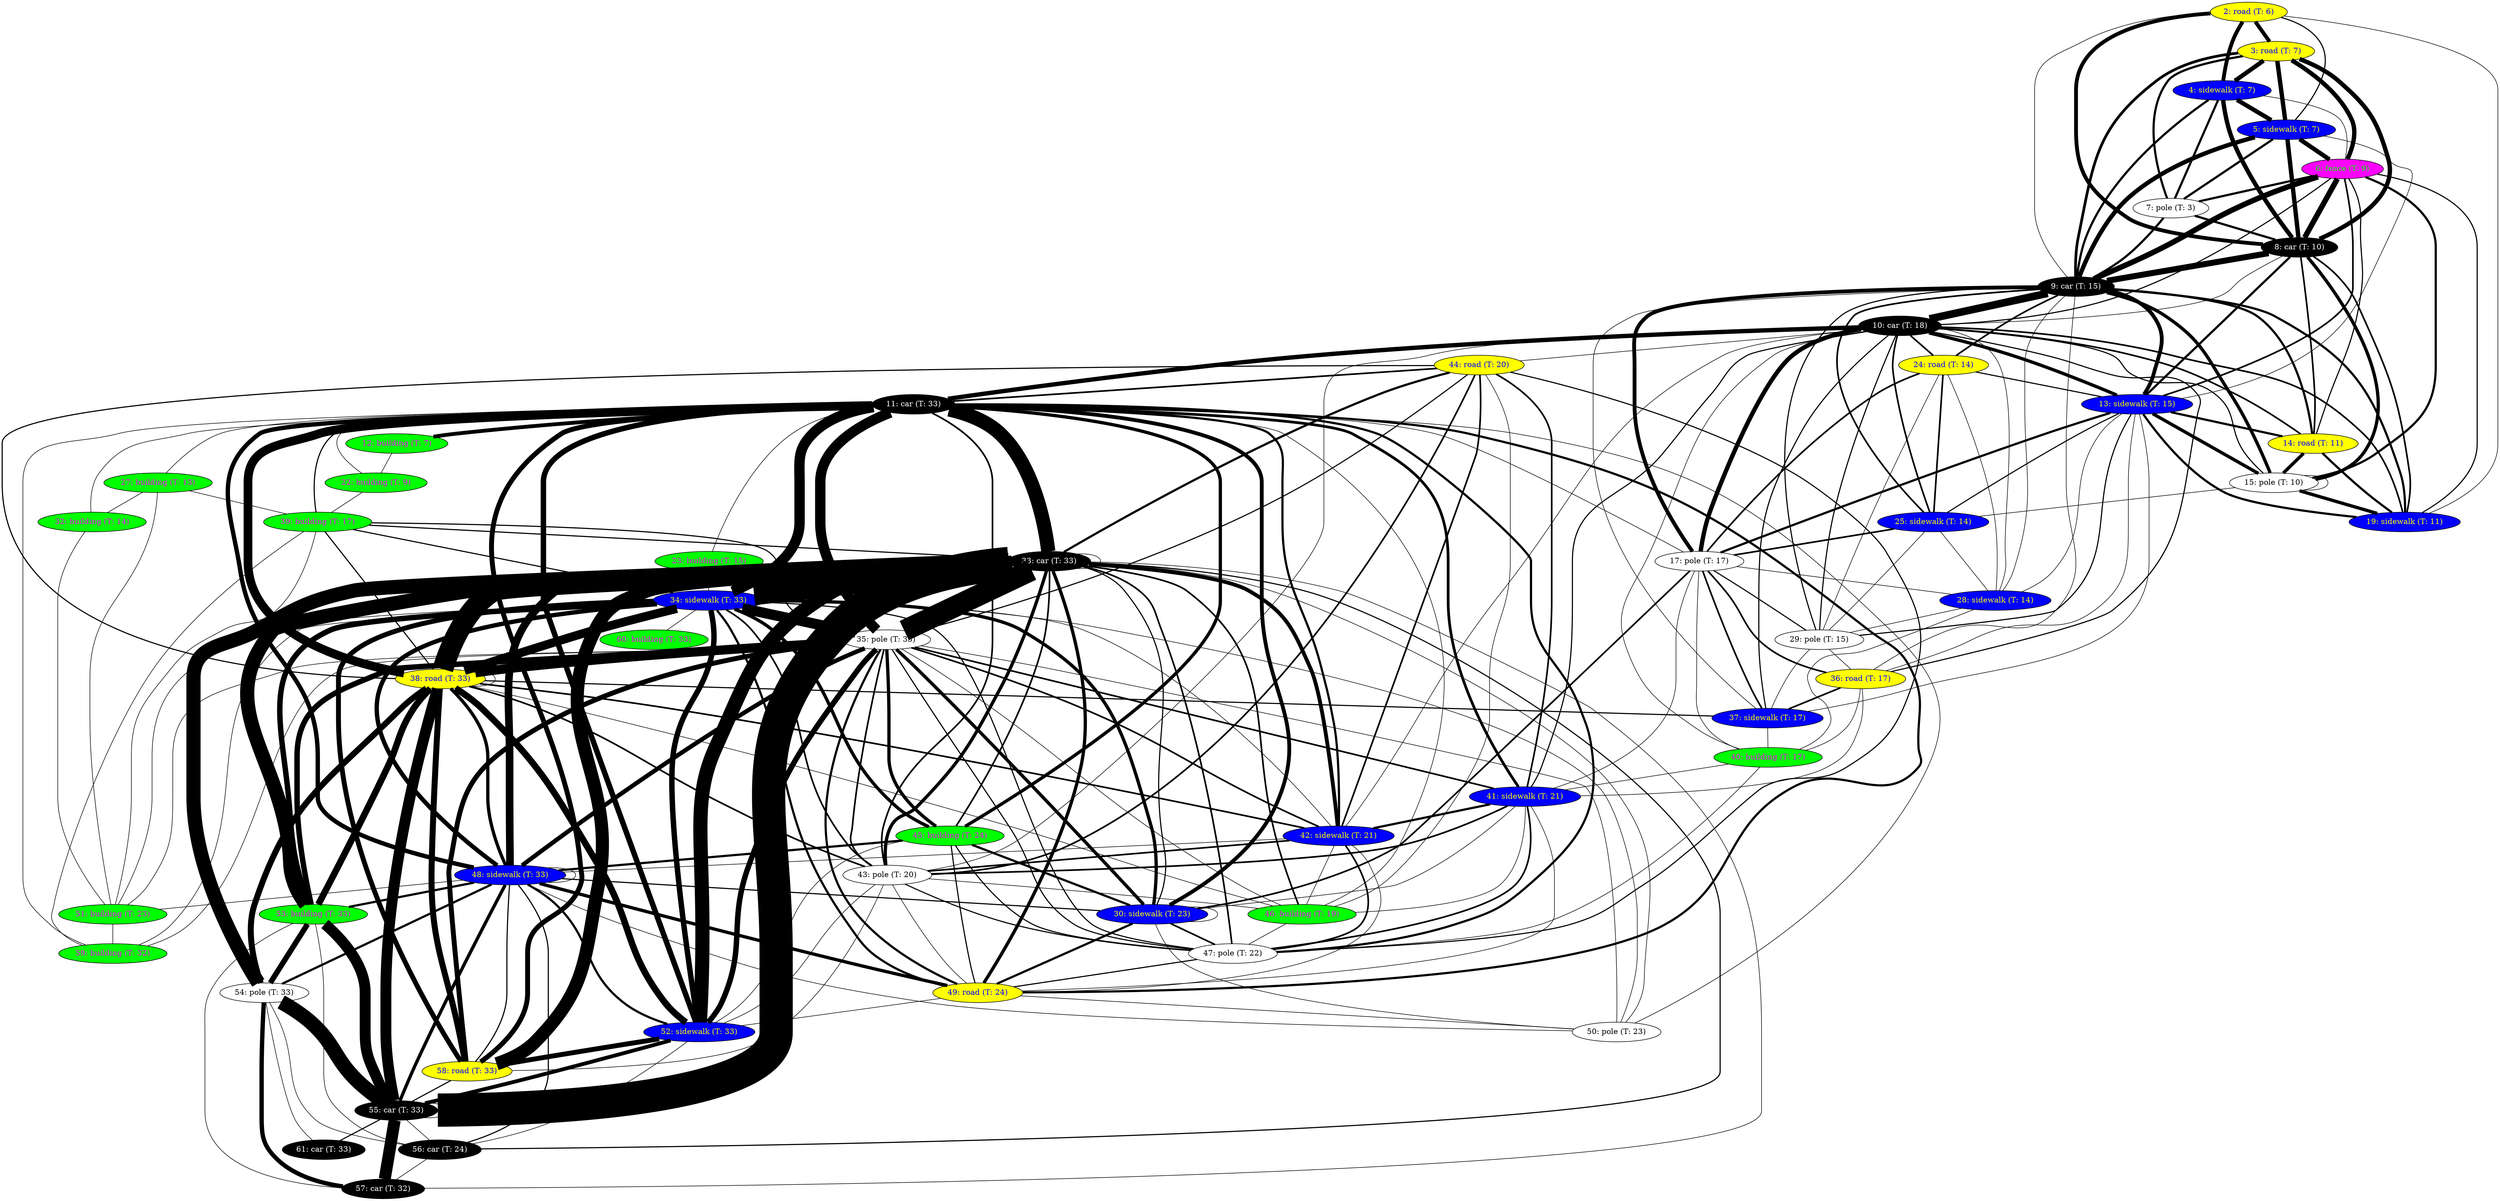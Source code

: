 // Num vertices: 54
// Num edges: 273
graph semantic_graph {
	2 [ label="2: road (T: 6)", fillcolor="#ffff00", fontcolor="#0000ff", pos = "36.7961, 109.279!", style=filled ] // 3D pos: 36.7961 109.279 2.03078 // Observers: 0,12,24,36,48,59,70,
	3 [ label="3: road (T: 7)", fillcolor="#ffff00", fontcolor="#0000ff", pos = "41.6661, 117.603!", style=filled ] // 3D pos: 41.6661 117.603 1.64887 // Observers: 0,12,24,36,48,59,70,81,
	4 [ label="4: sidewalk (T: 7)", fillcolor="#0000ff", fontcolor="#ffff00", pos = "40.5729, 113.919!", style=filled ] // 3D pos: 40.5729 113.919 2.08202 // Observers: 0,12,24,36,48,59,70,81,
	5 [ label="5: sidewalk (T: 7)", fillcolor="#0000ff", fontcolor="#ffff00", pos = "39.7301, 122.02!", style=filled ] // 3D pos: 39.7301  122.02 2.08752 // Observers: 0,12,24,36,48,59,70,81,
	6 [ label="6: fence (T: 9)", fillcolor="#ff00ff", fontcolor="#00ff00", pos = "35.3698, 126.427!", style=filled ] // 3D pos: 35.3698 126.427  2.7455 // Observers: 0,12,24,36,48,59,70,81,92,106,
	7 [ label="7: pole (T: 3)", fillcolor="#ffffff", fontcolor="#000000", pos = "40.7771, 121.359!", style=filled ] // 3D pos: 40.7771 121.359 2.32973 // Observers: 0,12,24,36,
	8 [ label="8: car (T: 10)", fillcolor="#000000", fontcolor="#ffffff", pos = "36.3176, 120.909!", style=filled ] // 3D pos: 36.3176 120.909 2.31108 // Observers: 0,12,24,36,48,59,70,81,92,106,120,
	9 [ label="9: car (T: 15)", fillcolor="#000000", fontcolor="#ffffff", pos = "29.7477, 120.81!", style=filled ] // 3D pos: 29.7477  120.81 2.33007 // Observers: 0,12,24,36,48,59,70,81,92,106,120,132,149,157,170,
	10 [ label="10: car (T: 18)", fillcolor="#000000", fontcolor="#ffffff", pos = "22.5979, 120.637!", style=filled ] // 3D pos: 22.5979 120.637 2.38508 // Observers: 0,12,24,36,48,59,70,81,106,120,132,149,157,170,185,210,
	11 [ label="11: car (T: 33)", fillcolor="#000000", fontcolor="#ffffff", pos = "6.30613, 119.093!", style=filled ] // 3D pos: 6.30613 119.093 2.39058 // Observers: 0,12,24,36,48,59,70,81,170,185,197,210,222,237,250,262,273,285,301,320,338,356,374,389,405,422,437,
	12 [ label="12: building (T: 7)", fillcolor="#00ff00", fontcolor="#ff00ff", pos = "4.7421, 112.976!", style=filled ] // 3D pos:  4.7421 112.976 12.6003 // Observers: 12,12,24,36,48,59,70,81,
	13 [ label="13: sidewalk (T: 15)", fillcolor="#0000ff", fontcolor="#ffff00", pos = "26.5966, 123.624!", style=filled ] // 3D pos: 26.5966 123.624  1.8158 // Observers: 81,81,92,106,120,132,157,170,
	14 [ label="14: road (T: 11)", fillcolor="#ffff00", fontcolor="#0000ff", pos = "36.5167, 117.516!", style=filled ] // 3D pos: 36.5167 117.516 1.63895 // Observers: 92,92,106,120,132,
	15 [ label="15: pole (T: 10)", fillcolor="#ffffff", fontcolor="#000000", pos = "33.0259, 113.016!", style=filled ] // 3D pos: 33.0259 113.016  2.1818 // Observers: 92,92,106,106,106,120,120,
	17 [ label="17: pole (T: 17)", fillcolor="#ffffff", fontcolor="#000000", pos = "19.068, 122.329!", style=filled ] // 3D pos:  19.068 122.329 6.60728 // Observers: 92,92,106,120,132,149,157,170,185,197,
	19 [ label="19: sidewalk (T: 11)", fillcolor="#0000ff", fontcolor="#ffff00", pos = "35.1822, 113.948!", style=filled ] // 3D pos: 35.1822 113.948 2.04236 // Observers: 92,92,106,120,132,
	22 [ label="22: building (T: 9)", fillcolor="#00ff00", fontcolor="#ff00ff", pos = "1.26734, 113.66!", style=filled ] // 3D pos: 1.26734  113.66 11.5494 // Observers: 92,92,
	23 [ label="23: building (T: 15)", fillcolor="#00ff00", fontcolor="#ff00ff", pos = "-14.8492, 114.177!", style=filled ] // 3D pos: -14.8492 114.177 13.1562 // Observers: 141,
	24 [ label="24: road (T: 14)", fillcolor="#ffff00", fontcolor="#0000ff", pos = "30.2084, 117.479!", style=filled ] // 3D pos: 30.2084 117.479   1.634 // Observers: 141,149,157,
	25 [ label="25: sidewalk (T: 14)", fillcolor="#0000ff", fontcolor="#ffff00", pos = "28.9583, 114.081!", style=filled ] // 3D pos: 28.9583 114.081 2.03383 // Observers: 141,149,157,
	27 [ label="27: building (T: 13)", fillcolor="#00ff00", fontcolor="#ff00ff", pos = "-4.47406, 112.941!", style=filled ] // 3D pos: -4.47406 112.941  11.009 // Observers: 149,149,
	28 [ label="28: sidewalk (T: 14)", fillcolor="#0000ff", fontcolor="#ffff00", pos = "21.0935, 123.327!", style=filled ] // 3D pos: 21.0935 123.327 1.95101 // Observers: 157,157,
	29 [ label="29: pole (T: 15)", fillcolor="#ffffff", fontcolor="#000000", pos = "23.6705, 121.896!", style=filled ] // 3D pos: 23.6705 121.896 2.29383 // Observers: 157,157,170,
	30 [ label="30: sidewalk (T: 23)", fillcolor="#0000ff", fontcolor="#ffff00", pos = "6.60702, 123.481!", style=filled ] // 3D pos: 6.60702 123.481 1.75484 // Observers: 157,157,170,185,250,262,262,273,
	32 [ label="32: building (T: 14)", fillcolor="#00ff00", fontcolor="#ff00ff", pos = "-8.74272, 113.666!", style=filled ] // 3D pos: -8.74272 113.666  11.293 // Observers: 157,157,
	33 [ label="33: car (T: 33)", fillcolor="#000000", fontcolor="#ffffff", pos = "7.99192, 108.31!", style=filled ] // 3D pos: 7.99192  108.31 2.29295 // Observers: 157,157,185,197,210,222,222,222,237,237,250,262,273,273,285,285,301,301,320,320,320,338,338,338,356,356,356,356,374,374,389,389,389,405,405,405,422,422,437,437,
	34 [ label="34: sidewalk (T: 33)", fillcolor="#0000ff", fontcolor="#ffff00", pos = "1.63219, 116.204!", style=filled ] // 3D pos: 1.63219 116.204 1.71343 // Observers: 170,170,185,197,210,222,237,250,262,273,285,301,320,338,356,374,389,405,422,437,
	35 [ label="35: pole (T: 33)", fillcolor="#ffffff", fontcolor="#000000", pos = "4.53143, 114.276!", style=filled ] // 3D pos: 4.53143 114.276  4.8441 // Observers: 170,170,185,197,210,222,237,250,262,273,285,301,320,338,356,374,389,405,422,437,
	36 [ label="36: road (T: 17)", fillcolor="#ffff00", fontcolor="#0000ff", pos = "24.5154, 117.495!", style=filled ] // 3D pos: 24.5154 117.495   1.617 // Observers: 170,170,185,197,
	37 [ label="37: sidewalk (T: 17)", fillcolor="#0000ff", fontcolor="#ffff00", pos = "23.7472, 114.168!", style=filled ] // 3D pos: 23.7472 114.168 2.08192 // Observers: 170,170,185,197,
	38 [ label="38: road (T: 33)", fillcolor="#ffff00", fontcolor="#0000ff", pos = "8.71011, 108.904!", style=filled ] // 3D pos: 8.71011 108.904 1.66891 // Observers: 170,170,185,197,210,222,237,301,301,301,301,320,320,338,356,405,405,437,
	39 [ label="39: building (T: 17)", fillcolor="#00ff00", fontcolor="#ff00ff", pos = "-1.87576, 113.734!", style=filled ] // 3D pos: -1.87576 113.734 8.95264 // Observers: 185,185,197,
	40 [ label="40: building (T: 17)", fillcolor="#00ff00", fontcolor="#ff00ff", pos = "18.0031, 123.427!", style=filled ] // 3D pos: 18.0031 123.427 4.25153 // Observers: 197,197,
	41 [ label="41: sidewalk (T: 21)", fillcolor="#0000ff", fontcolor="#ffff00", pos = "11.9352, 123.474!", style=filled ] // 3D pos: 11.9352 123.474  1.8475 // Observers: 197,197,210,222,237,250,
	42 [ label="42: sidewalk (T: 21)", fillcolor="#0000ff", fontcolor="#ffff00", pos = "18.1846, 114.103!", style=filled ] // 3D pos: 18.1846 114.103 2.07791 // Observers: 210,210,222,237,250,
	43 [ label="43: pole (T: 20)", fillcolor="#ffffff", fontcolor="#000000", pos = "13.642, 113.004!", style=filled ] // 3D pos:  13.642 113.004 2.29588 // Observers: 210,210,222,237,
	44 [ label="44: road (T: 20)", fillcolor="#ffff00", fontcolor="#0000ff", pos = "19.0373, 117.438!", style=filled ] // 3D pos: 19.0373 117.438 1.62086 // Observers: 210,210,222,237,
	45 [ label="45: building (T: 24)", fillcolor="#00ff00", fontcolor="#ff00ff", pos = "1.26776, 118.218!", style=filled ] // 3D pos: 1.26776 118.218 7.46823 // Observers: 210,210,222,237,250,262,285,
	46 [ label="46: building (T: 19)", fillcolor="#00ff00", fontcolor="#ff00ff", pos = "16.2615, 113.13!", style=filled ] // 3D pos: 16.2615  113.13 2.21297 // Observers: 222,222,
	47 [ label="47: pole (T: 22)", fillcolor="#ffffff", fontcolor="#000000", pos = "13.893, 122.006!", style=filled ] // 3D pos:  13.893 122.006 2.18859 // Observers: 222,222,237,250,262,
	48 [ label="48: sidewalk (T: 33)", fillcolor="#0000ff", fontcolor="#ffff00", pos = "5.84373, 110.076!", style=filled ] // 3D pos: 5.84373 110.076 1.96017 // Observers: 250,250,262,273,273,285,285,301,437,
	49 [ label="49: road (T: 24)", fillcolor="#ffff00", fontcolor="#0000ff", pos = "13.2726, 117.255!", style=filled ] // 3D pos: 13.2726 117.255 1.60837 // Observers: 250,250,262,273,285,
	50 [ label="50: pole (T: 23)", fillcolor="#ffffff", fontcolor="#000000", pos = "7.11666, 120.891!", style=filled ] // 3D pos: 7.11666 120.891 2.37684 // Observers: 273,273,
	51 [ label="51: building (T: 23)", fillcolor="#00ff00", fontcolor="#ff00ff", pos = "-5.4894, 113.068!", style=filled ] // 3D pos: -5.4894 113.068 7.70982 // Observers: 273,273,
	52 [ label="52: sidewalk (T: 33)", fillcolor="#0000ff", fontcolor="#ffff00", pos = "10.8145, 112.803!", style=filled ] // 3D pos: 10.8145 112.803 2.17665 // Observers: 285,285,301,320,338,356,374,389,405,422,437,
	53 [ label="53: building (T: 33)", fillcolor="#00ff00", fontcolor="#ff00ff", pos = "1.78027, 104.79!", style=filled ] // 3D pos: 1.78027  104.79 6.52926 // Observers: 285,285,301,320,338,356,374,389,405,422,437,
	54 [ label="54: pole (T: 33)", fillcolor="#ffffff", fontcolor="#000000", pos = "6.10836, 101.249!", style=filled ] // 3D pos: 6.10836 101.249 5.73982 // Observers: 285,285,301,320,338,356,374,389,405,422,437,
	55 [ label="55: car (T: 33)", fillcolor="#000000", fontcolor="#ffffff", pos = "7.7086, 98.577!", style=filled ] // 3D pos:  7.7086  98.577 2.49189 // Observers: 285,285,301,301,320,320,320,338,338,338,338,356,356,356,374,374,374,389,389,389,405,405,405,422,422,422,437,437,
	56 [ label="56: car (T: 24)", fillcolor="#000000", fontcolor="#ffffff", pos = "7.59776, 101.693!", style=filled ] // 3D pos: 7.59776 101.693 2.54444 // Observers: 285,285,
	57 [ label="57: car (T: 32)", fillcolor="#000000", fontcolor="#ffffff", pos = "7.57811, 95.743!", style=filled ] // 3D pos: 7.57811  95.743 2.69519 // Observers: 285,285,301,320,338,356,374,389,422,
	58 [ label="58: road (T: 33)", fillcolor="#ffff00", fontcolor="#0000ff", pos = "9.03777, 113.979!", style=filled ] // 3D pos: 9.03777 113.979 1.64385 // Observers: 301,301,320,338,356,374,389,405,422,437,
	59 [ label="59: building (T: 32)", fillcolor="#00ff00", fontcolor="#ff00ff", pos = "-4.1429, 116.991!", style=filled ] // 3D pos: -4.1429 116.991  5.9345 // Observers: 301,301,
	60 [ label="60: building (T: 33)", fillcolor="#00ff00", fontcolor="#ff00ff", pos = "-10.3829, 117.397!", style=filled ] // 3D pos: -10.3829 117.397 7.14826 // Observers: 437,437,
	61 [ label="61: car (T: 33)", fillcolor="#000000", fontcolor="#ffffff", pos = "7.77776, 90.7459!", style=filled ] // 3D pos: 7.77776 90.7459 2.65332 // Observers: 437,437,
	2--3 [ penwidth=7 ]
	2--4 [ penwidth=7 ]
	2--8 [ penwidth=7 ]
	3--4 [ penwidth=8 ]
	3--5 [ penwidth=8 ]
	3--6 [ penwidth=8 ]
	3--7 [ penwidth=4 ]
	3--8 [ penwidth=8 ]
	4--5 [ penwidth=8 ]
	4--7 [ penwidth=4 ]
	4--8 [ penwidth=8 ]
	5--6 [ penwidth=8 ]
	5--7 [ penwidth=4 ]
	5--8 [ penwidth=8 ]
	5--9 [ penwidth=8 ]
	6--7 [ penwidth=4 ]
	6--8 [ penwidth=10 ]
	6--9 [ penwidth=10 ]
	7--8 [ penwidth=4 ]
	7--9 [ penwidth=4 ]
	8--9 [ penwidth=11 ]
	9--10 [ penwidth=14 ]
	10--11 [ penwidth=8 ]
	11--12 [ penwidth=7 ]
	3--9 [ penwidth=5 ]
	4--9 [ penwidth=4 ]
	2--5 [ penwidth=2 ]
	2--9 [ penwidth=1 ]
	4--6 [ penwidth=1 ]
	5--13 [ penwidth=1 ]
	6--13 [ penwidth=3 ]
	8--13 [ penwidth=4 ]
	9--13 [ penwidth=7 ]
	10--13 [ penwidth=6 ]
	13--14 [ penwidth=4 ]
	13--15 [ penwidth=6 ]
	13--17 [ penwidth=4 ]
	6--14 [ penwidth=2 ]
	6--19 [ penwidth=2 ]
	6--15 [ penwidth=4 ]
	8--14 [ penwidth=3 ]
	8--19 [ penwidth=3 ]
	8--15 [ penwidth=6 ]
	9--14 [ penwidth=4 ]
	9--19 [ penwidth=4 ]
	9--15 [ penwidth=6 ]
	9--17 [ penwidth=7 ]
	14--19 [ penwidth=4 ]
	14--15 [ penwidth=6 ]
	15--19 [ penwidth=6 ]
	11--17 [ penwidth=1 ]
	11--22 [ penwidth=1 ]
	10--6 [ penwidth=2 ]
	10--17 [ penwidth=8 ]
	2--19 [ penwidth=1 ]
	12--22 [ penwidth=1 ]
	19--13 [ penwidth=4 ]
	15--15 [ penwidth=1 ]
	14--10 [ penwidth=3 ]
	19--10 [ penwidth=3 ]
	15--10 [ penwidth=2 ]
	8--10 [ penwidth=1 ]
	24--25 [ penwidth=3 ]
	11--23 [ penwidth=1 ]
	10--24 [ penwidth=3 ]
	10--25 [ penwidth=3 ]
	9--24 [ penwidth=3 ]
	9--25 [ penwidth=3 ]
	15--25 [ penwidth=1 ]
	24--17 [ penwidth=3 ]
	25--17 [ penwidth=3 ]
	11--27 [ penwidth=1 ]
	24--28 [ penwidth=1 ]
	24--13 [ penwidth=2 ]
	24--29 [ penwidth=1 ]
	25--28 [ penwidth=1 ]
	25--13 [ penwidth=2 ]
	25--29 [ penwidth=1 ]
	13--28 [ penwidth=1 ]
	13--29 [ penwidth=2 ]
	17--28 [ penwidth=1 ]
	17--30 [ penwidth=3 ]
	17--29 [ penwidth=2 ]
	9--28 [ penwidth=1 ]
	9--29 [ penwidth=2 ]
	10--28 [ penwidth=1 ]
	10--29 [ penwidth=2 ]
	28--29 [ penwidth=1 ]
	11--30 [ penwidth=7 ]
	11--32 [ penwidth=1 ]
	11--33 [ penwidth=26 ]
	27--32 [ penwidth=1 ]
	30--34 [ penwidth=6 ]
	30--35 [ penwidth=6 ]
	13--36 [ penwidth=1 ]
	13--37 [ penwidth=1 ]
	17--36 [ penwidth=3 ]
	17--37 [ penwidth=3 ]
	29--36 [ penwidth=1 ]
	29--37 [ penwidth=1 ]
	9--36 [ penwidth=1 ]
	9--37 [ penwidth=1 ]
	10--36 [ penwidth=2 ]
	10--37 [ penwidth=2 ]
	11--38 [ penwidth=16 ]
	11--34 [ penwidth=19 ]
	11--35 [ penwidth=19 ]
	34--38 [ penwidth=16 ]
	34--35 [ penwidth=19 ]
	35--38 [ penwidth=17 ]
	36--37 [ penwidth=3 ]
	23--34 [ penwidth=1 ]
	33--34 [ penwidth=38 ]
	33--35 [ penwidth=39 ]
	33--38 [ penwidth=38 ]
	34--39 [ penwidth=2 ]
	35--39 [ penwidth=2 ]
	11--39 [ penwidth=2 ]
	22--39 [ penwidth=1 ]
	27--39 [ penwidth=1 ]
	39--38 [ penwidth=2 ]
	39--33 [ penwidth=2 ]
	36--40 [ penwidth=1 ]
	36--41 [ penwidth=1 ]
	38--37 [ penwidth=2 ]
	37--40 [ penwidth=1 ]
	17--40 [ penwidth=1 ]
	17--41 [ penwidth=1 ]
	11--41 [ penwidth=5 ]
	40--41 [ penwidth=1 ]
	10--40 [ penwidth=1 ]
	10--41 [ penwidth=2 ]
	28--40 [ penwidth=1 ]
	38--42 [ penwidth=3 ]
	38--43 [ penwidth=3 ]
	41--44 [ penwidth=3 ]
	41--42 [ penwidth=4 ]
	41--43 [ penwidth=3 ]
	34--45 [ penwidth=6 ]
	34--43 [ penwidth=3 ]
	35--45 [ penwidth=6 ]
	35--43 [ penwidth=3 ]
	10--44 [ penwidth=1 ]
	10--42 [ penwidth=1 ]
	10--43 [ penwidth=1 ]
	33--42 [ penwidth=7 ]
	33--43 [ penwidth=6 ]
	11--45 [ penwidth=6 ]
	11--43 [ penwidth=3 ]
	42--44 [ penwidth=3 ]
	42--43 [ penwidth=3 ]
	43--44 [ penwidth=3 ]
	38--46 [ penwidth=1 ]
	38--44 [ penwidth=2 ]
	44--46 [ penwidth=1 ]
	44--47 [ penwidth=2 ]
	44--33 [ penwidth=4 ]
	44--11 [ penwidth=3 ]
	41--46 [ penwidth=1 ]
	41--47 [ penwidth=3 ]
	42--46 [ penwidth=1 ]
	42--47 [ penwidth=3 ]
	42--11 [ penwidth=4 ]
	35--46 [ penwidth=1 ]
	43--46 [ penwidth=1 ]
	43--47 [ penwidth=2 ]
	33--46 [ penwidth=3 ]
	33--33 [ penwidth=1 ]
	11--46 [ penwidth=1 ]
	11--47 [ penwidth=4 ]
	46--47 [ penwidth=1 ]
	40--47 [ penwidth=1 ]
	44--35 [ penwidth=2 ]
	41--35 [ penwidth=3 ]
	42--35 [ penwidth=3 ]
	45--48 [ penwidth=4 ]
	45--30 [ penwidth=4 ]
	45--47 [ penwidth=2 ]
	34--49 [ penwidth=4 ]
	34--48 [ penwidth=8 ]
	34--42 [ penwidth=1 ]
	34--47 [ penwidth=2 ]
	30--49 [ penwidth=4 ]
	30--41 [ penwidth=1 ]
	30--47 [ penwidth=3 ]
	41--49 [ penwidth=1 ]
	42--49 [ penwidth=1 ]
	42--48 [ penwidth=1 ]
	35--49 [ penwidth=4 ]
	35--48 [ penwidth=8 ]
	35--47 [ penwidth=2 ]
	47--49 [ penwidth=2 ]
	47--33 [ penwidth=3 ]
	33--49 [ penwidth=6 ]
	33--48 [ penwidth=14 ]
	11--49 [ penwidth=4 ]
	11--48 [ penwidth=8 ]
	48--49 [ penwidth=6 ]
	38--48 [ penwidth=6 ]
	43--49 [ penwidth=1 ]
	45--49 [ penwidth=2 ]
	45--33 [ penwidth=3 ]
	30--30 [ penwidth=1 ]
	30--33 [ penwidth=2 ]
	49--50 [ penwidth=1 ]
	48--48 [ penwidth=1 ]
	48--51 [ penwidth=1 ]
	48--30 [ penwidth=2 ]
	48--50 [ penwidth=1 ]
	34--51 [ penwidth=1 ]
	34--50 [ penwidth=1 ]
	30--50 [ penwidth=1 ]
	35--51 [ penwidth=1 ]
	35--50 [ penwidth=1 ]
	33--50 [ penwidth=1 ]
	11--50 [ penwidth=1 ]
	27--51 [ penwidth=1 ]
	32--51 [ penwidth=1 ]
	39--51 [ penwidth=1 ]
	45--52 [ penwidth=1 ]
	49--52 [ penwidth=1 ]
	48--53 [ penwidth=4 ]
	48--52 [ penwidth=4 ]
	48--54 [ penwidth=4 ]
	48--55 [ penwidth=6 ]
	48--56 [ penwidth=2 ]
	34--53 [ penwidth=10 ]
	34--52 [ penwidth=10 ]
	35--53 [ penwidth=10 ]
	35--52 [ penwidth=10 ]
	11--52 [ penwidth=10 ]
	33--53 [ penwidth=26 ]
	33--52 [ penwidth=26 ]
	33--54 [ penwidth=26 ]
	33--55 [ penwidth=61 ]
	33--56 [ penwidth=2 ]
	33--57 [ penwidth=1 ]
	52--56 [ penwidth=1 ]
	53--54 [ penwidth=10 ]
	53--55 [ penwidth=20 ]
	53--56 [ penwidth=1 ]
	53--57 [ penwidth=1 ]
	54--55 [ penwidth=27 ]
	54--56 [ penwidth=1 ]
	54--57 [ penwidth=8 ]
	55--56 [ penwidth=1 ]
	55--57 [ penwidth=22 ]
	56--57 [ penwidth=1 ]
	38--52 [ penwidth=12 ]
	43--52 [ penwidth=1 ]
	53--38 [ penwidth=12 ]
	38--58 [ penwidth=11 ]
	38--38 [ penwidth=1 ]
	38--54 [ penwidth=11 ]
	38--55 [ penwidth=20 ]
	48--58 [ penwidth=2 ]
	34--59 [ penwidth=1 ]
	34--58 [ penwidth=9 ]
	52--58 [ penwidth=9 ]
	52--55 [ penwidth=7 ]
	35--59 [ penwidth=1 ]
	35--58 [ penwidth=9 ]
	55--55 [ penwidth=1 ]
	11--58 [ penwidth=9 ]
	33--58 [ penwidth=24 ]
	39--59 [ penwidth=1 ]
	43--58 [ penwidth=1 ]
	51--59 [ penwidth=1 ]
	59--11 [ penwidth=1 ]
	58--55 [ penwidth=2 ]
	34--60 [ penwidth=1 ]
	54--61 [ penwidth=1 ]
	55--61 [ penwidth=2 ]
}